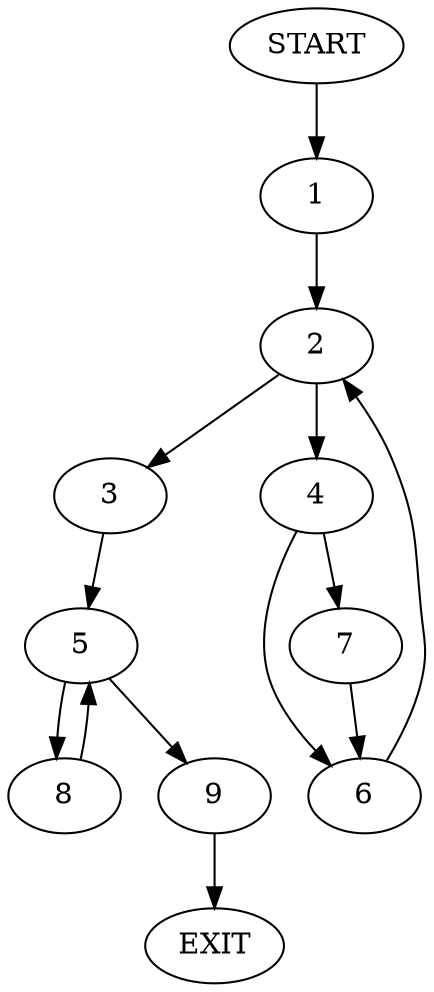 digraph {
0 [label="START"]
10 [label="EXIT"]
0 -> 1
1 -> 2
2 -> 3
2 -> 4
3 -> 5
4 -> 6
4 -> 7
7 -> 6
6 -> 2
5 -> 8
5 -> 9
9 -> 10
8 -> 5
}
